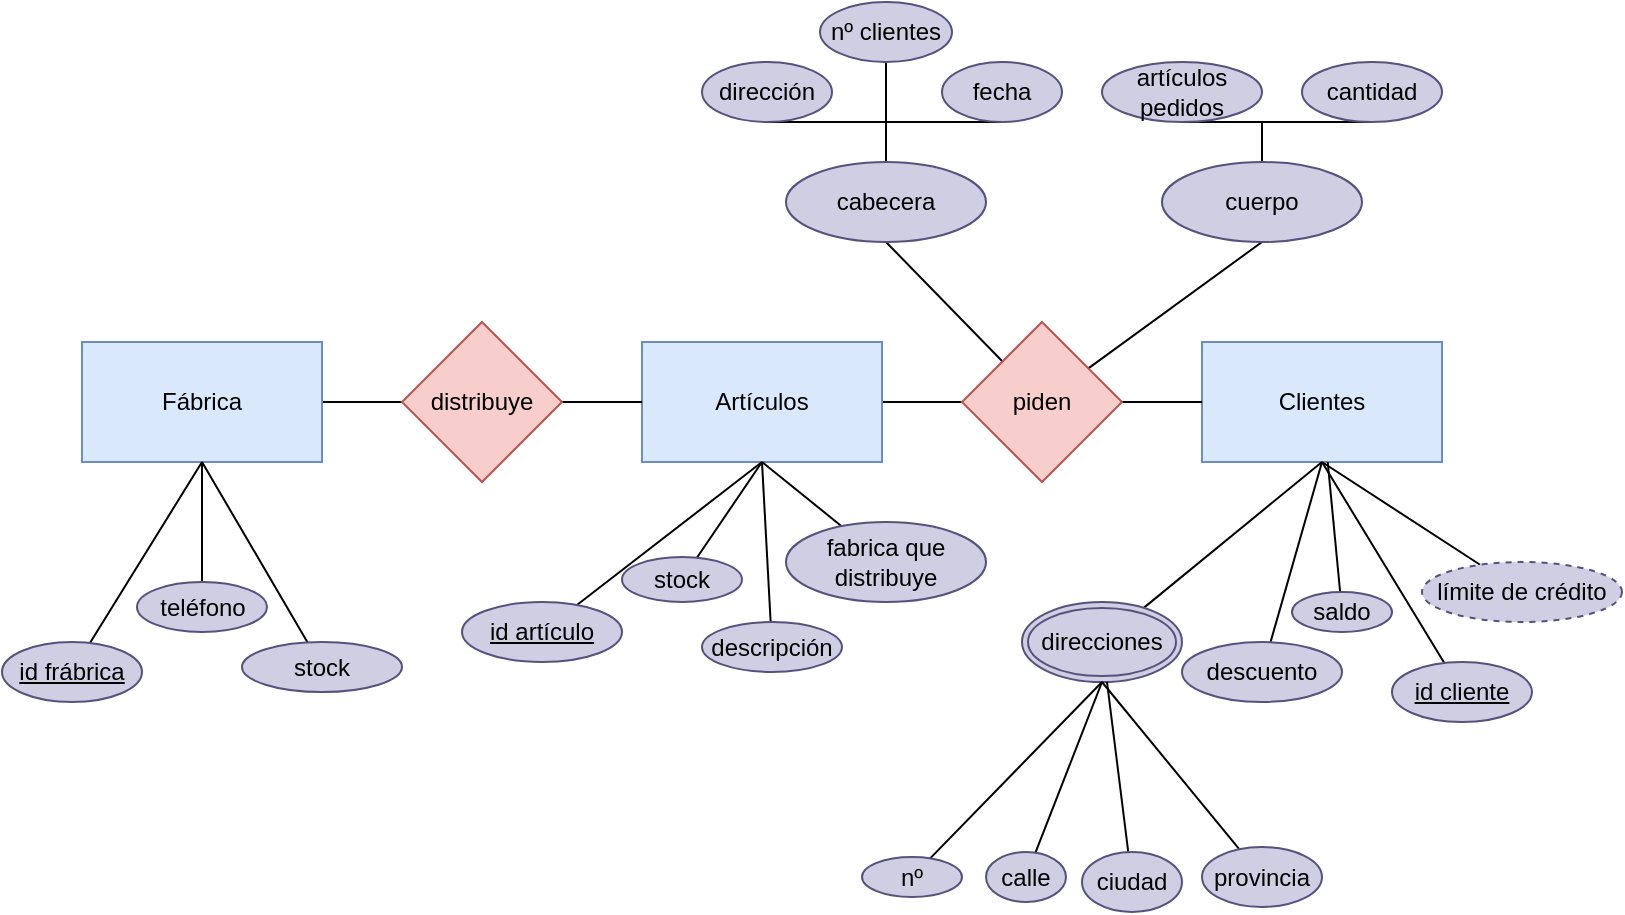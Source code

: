 <mxfile version="21.8.2" type="github">
  <diagram name="Página-1" id="yfjVUfVhYDTBQP2p-WS-">
    <mxGraphModel dx="1434" dy="795" grid="1" gridSize="10" guides="1" tooltips="1" connect="1" arrows="1" fold="1" page="1" pageScale="1" pageWidth="827" pageHeight="1169" math="0" shadow="0">
      <root>
        <mxCell id="0" />
        <mxCell id="1" parent="0" />
        <mxCell id="J2o_EKZ6XAtiYw6EOFnJ-2" value="Clientes" style="rounded=0;whiteSpace=wrap;html=1;fillColor=#dae8fc;strokeColor=#6c8ebf;" parent="1" vertex="1">
          <mxGeometry x="610" y="350" width="120" height="60" as="geometry" />
        </mxCell>
        <mxCell id="JbTzUuTjuzgJWXISu5Y3-2" style="edgeStyle=orthogonalEdgeStyle;rounded=0;orthogonalLoop=1;jettySize=auto;html=1;entryX=0;entryY=0.5;entryDx=0;entryDy=0;endArrow=none;endFill=0;" edge="1" parent="1" source="J2o_EKZ6XAtiYw6EOFnJ-3" target="JbTzUuTjuzgJWXISu5Y3-1">
          <mxGeometry relative="1" as="geometry" />
        </mxCell>
        <mxCell id="J2o_EKZ6XAtiYw6EOFnJ-3" value="Artículos" style="rounded=0;whiteSpace=wrap;html=1;fillColor=#dae8fc;strokeColor=#6c8ebf;" parent="1" vertex="1">
          <mxGeometry x="330" y="350" width="120" height="60" as="geometry" />
        </mxCell>
        <mxCell id="JbTzUuTjuzgJWXISu5Y3-4" style="edgeStyle=orthogonalEdgeStyle;rounded=0;orthogonalLoop=1;jettySize=auto;html=1;endArrow=none;endFill=0;" edge="1" parent="1" source="J2o_EKZ6XAtiYw6EOFnJ-5" target="J2o_EKZ6XAtiYw6EOFnJ-18">
          <mxGeometry relative="1" as="geometry" />
        </mxCell>
        <mxCell id="J2o_EKZ6XAtiYw6EOFnJ-5" value="Fábrica" style="rounded=0;whiteSpace=wrap;html=1;fillColor=#dae8fc;strokeColor=#6c8ebf;" parent="1" vertex="1">
          <mxGeometry x="50" y="350" width="120" height="60" as="geometry" />
        </mxCell>
        <mxCell id="J2o_EKZ6XAtiYw6EOFnJ-6" style="edgeStyle=orthogonalEdgeStyle;rounded=0;orthogonalLoop=1;jettySize=auto;html=1;exitX=0.5;exitY=1;exitDx=0;exitDy=0;" parent="1" edge="1">
          <mxGeometry relative="1" as="geometry">
            <mxPoint x="414" y="410" as="sourcePoint" />
            <mxPoint x="414" y="410" as="targetPoint" />
          </mxGeometry>
        </mxCell>
        <mxCell id="JbTzUuTjuzgJWXISu5Y3-5" style="edgeStyle=orthogonalEdgeStyle;rounded=0;orthogonalLoop=1;jettySize=auto;html=1;endArrow=none;endFill=0;" edge="1" parent="1" source="J2o_EKZ6XAtiYw6EOFnJ-18" target="J2o_EKZ6XAtiYw6EOFnJ-3">
          <mxGeometry relative="1" as="geometry" />
        </mxCell>
        <mxCell id="J2o_EKZ6XAtiYw6EOFnJ-18" value="distribuye" style="rhombus;whiteSpace=wrap;html=1;fillColor=#f8cecc;strokeColor=#b85450;" parent="1" vertex="1">
          <mxGeometry x="210" y="340" width="80" height="80" as="geometry" />
        </mxCell>
        <mxCell id="JbTzUuTjuzgJWXISu5Y3-3" style="edgeStyle=orthogonalEdgeStyle;rounded=0;orthogonalLoop=1;jettySize=auto;html=1;endArrow=none;endFill=0;" edge="1" parent="1" source="JbTzUuTjuzgJWXISu5Y3-1" target="J2o_EKZ6XAtiYw6EOFnJ-2">
          <mxGeometry relative="1" as="geometry" />
        </mxCell>
        <mxCell id="JbTzUuTjuzgJWXISu5Y3-56" style="rounded=0;orthogonalLoop=1;jettySize=auto;html=1;entryX=0.5;entryY=1;entryDx=0;entryDy=0;endArrow=none;endFill=0;" edge="1" parent="1" source="JbTzUuTjuzgJWXISu5Y3-1" target="JbTzUuTjuzgJWXISu5Y3-43">
          <mxGeometry relative="1" as="geometry" />
        </mxCell>
        <mxCell id="JbTzUuTjuzgJWXISu5Y3-58" style="rounded=0;orthogonalLoop=1;jettySize=auto;html=1;entryX=0.5;entryY=1;entryDx=0;entryDy=0;endArrow=none;endFill=0;" edge="1" parent="1" source="JbTzUuTjuzgJWXISu5Y3-1" target="JbTzUuTjuzgJWXISu5Y3-45">
          <mxGeometry relative="1" as="geometry" />
        </mxCell>
        <mxCell id="JbTzUuTjuzgJWXISu5Y3-1" value="piden" style="rhombus;whiteSpace=wrap;html=1;fillColor=#f8cecc;strokeColor=#b85450;" vertex="1" parent="1">
          <mxGeometry x="490" y="340" width="80" height="80" as="geometry" />
        </mxCell>
        <mxCell id="JbTzUuTjuzgJWXISu5Y3-21" style="rounded=0;orthogonalLoop=1;jettySize=auto;html=1;entryX=0.5;entryY=1;entryDx=0;entryDy=0;endArrow=none;endFill=0;" edge="1" parent="1" source="JbTzUuTjuzgJWXISu5Y3-6" target="J2o_EKZ6XAtiYw6EOFnJ-2">
          <mxGeometry relative="1" as="geometry" />
        </mxCell>
        <mxCell id="JbTzUuTjuzgJWXISu5Y3-6" value="descuento" style="ellipse;whiteSpace=wrap;html=1;align=center;fillColor=#d0cee2;strokeColor=#56517e;" vertex="1" parent="1">
          <mxGeometry x="600" y="500" width="80" height="30" as="geometry" />
        </mxCell>
        <mxCell id="JbTzUuTjuzgJWXISu5Y3-24" style="rounded=0;orthogonalLoop=1;jettySize=auto;html=1;entryX=0.5;entryY=1;entryDx=0;entryDy=0;endArrow=none;endFill=0;" edge="1" parent="1" source="JbTzUuTjuzgJWXISu5Y3-7" target="J2o_EKZ6XAtiYw6EOFnJ-2">
          <mxGeometry relative="1" as="geometry" />
        </mxCell>
        <mxCell id="JbTzUuTjuzgJWXISu5Y3-7" value="id cliente" style="ellipse;whiteSpace=wrap;html=1;align=center;fontStyle=4;fillColor=#d0cee2;strokeColor=#56517e;" vertex="1" parent="1">
          <mxGeometry x="705" y="510" width="70" height="30" as="geometry" />
        </mxCell>
        <mxCell id="JbTzUuTjuzgJWXISu5Y3-20" style="rounded=0;orthogonalLoop=1;jettySize=auto;html=1;entryX=0.5;entryY=1;entryDx=0;entryDy=0;endArrow=none;endFill=0;" edge="1" parent="1" source="JbTzUuTjuzgJWXISu5Y3-8" target="J2o_EKZ6XAtiYw6EOFnJ-2">
          <mxGeometry relative="1" as="geometry" />
        </mxCell>
        <mxCell id="JbTzUuTjuzgJWXISu5Y3-8" value="direcciones " style="ellipse;shape=doubleEllipse;margin=3;whiteSpace=wrap;html=1;align=center;fillColor=#d0cee2;strokeColor=#56517e;" vertex="1" parent="1">
          <mxGeometry x="520" y="480" width="80" height="40" as="geometry" />
        </mxCell>
        <mxCell id="JbTzUuTjuzgJWXISu5Y3-22" style="rounded=0;orthogonalLoop=1;jettySize=auto;html=1;endArrow=none;endFill=0;" edge="1" parent="1" source="JbTzUuTjuzgJWXISu5Y3-9" target="J2o_EKZ6XAtiYw6EOFnJ-2">
          <mxGeometry relative="1" as="geometry" />
        </mxCell>
        <mxCell id="JbTzUuTjuzgJWXISu5Y3-9" value="saldo" style="ellipse;whiteSpace=wrap;html=1;align=center;fillColor=#d0cee2;strokeColor=#56517e;" vertex="1" parent="1">
          <mxGeometry x="655" y="475" width="50" height="20" as="geometry" />
        </mxCell>
        <mxCell id="JbTzUuTjuzgJWXISu5Y3-25" style="rounded=0;orthogonalLoop=1;jettySize=auto;html=1;entryX=0.5;entryY=1;entryDx=0;entryDy=0;endArrow=none;endFill=0;" edge="1" parent="1" source="JbTzUuTjuzgJWXISu5Y3-11" target="J2o_EKZ6XAtiYw6EOFnJ-3">
          <mxGeometry relative="1" as="geometry" />
        </mxCell>
        <mxCell id="JbTzUuTjuzgJWXISu5Y3-11" value="id artículo" style="ellipse;whiteSpace=wrap;html=1;align=center;fontStyle=4;fillColor=#d0cee2;strokeColor=#56517e;" vertex="1" parent="1">
          <mxGeometry x="240" y="480" width="80" height="30" as="geometry" />
        </mxCell>
        <mxCell id="JbTzUuTjuzgJWXISu5Y3-23" style="rounded=0;orthogonalLoop=1;jettySize=auto;html=1;endArrow=none;endFill=0;entryX=0.5;entryY=1;entryDx=0;entryDy=0;" edge="1" parent="1" source="JbTzUuTjuzgJWXISu5Y3-12" target="J2o_EKZ6XAtiYw6EOFnJ-2">
          <mxGeometry relative="1" as="geometry" />
        </mxCell>
        <mxCell id="JbTzUuTjuzgJWXISu5Y3-12" value="límite de crédito" style="ellipse;whiteSpace=wrap;html=1;align=center;dashed=1;fillColor=#d0cee2;strokeColor=#56517e;" vertex="1" parent="1">
          <mxGeometry x="720" y="460" width="100" height="30" as="geometry" />
        </mxCell>
        <mxCell id="JbTzUuTjuzgJWXISu5Y3-28" style="rounded=0;orthogonalLoop=1;jettySize=auto;html=1;endArrow=none;endFill=0;" edge="1" parent="1" source="JbTzUuTjuzgJWXISu5Y3-13">
          <mxGeometry relative="1" as="geometry">
            <mxPoint x="390" y="410" as="targetPoint" />
          </mxGeometry>
        </mxCell>
        <mxCell id="JbTzUuTjuzgJWXISu5Y3-13" value="descripción" style="ellipse;whiteSpace=wrap;html=1;align=center;fillColor=#d0cee2;strokeColor=#56517e;" vertex="1" parent="1">
          <mxGeometry x="360" y="490" width="70" height="25" as="geometry" />
        </mxCell>
        <mxCell id="JbTzUuTjuzgJWXISu5Y3-26" style="rounded=0;orthogonalLoop=1;jettySize=auto;html=1;entryX=0.5;entryY=1;entryDx=0;entryDy=0;endArrow=none;endFill=0;" edge="1" parent="1" source="JbTzUuTjuzgJWXISu5Y3-14" target="J2o_EKZ6XAtiYw6EOFnJ-3">
          <mxGeometry relative="1" as="geometry" />
        </mxCell>
        <mxCell id="JbTzUuTjuzgJWXISu5Y3-14" value="stock" style="ellipse;whiteSpace=wrap;html=1;align=center;fillColor=#d0cee2;strokeColor=#56517e;" vertex="1" parent="1">
          <mxGeometry x="320" y="457.5" width="60" height="22.5" as="geometry" />
        </mxCell>
        <mxCell id="JbTzUuTjuzgJWXISu5Y3-27" style="rounded=0;orthogonalLoop=1;jettySize=auto;html=1;entryX=0.5;entryY=1;entryDx=0;entryDy=0;endArrow=none;endFill=0;" edge="1" parent="1" source="JbTzUuTjuzgJWXISu5Y3-15" target="J2o_EKZ6XAtiYw6EOFnJ-3">
          <mxGeometry relative="1" as="geometry" />
        </mxCell>
        <mxCell id="JbTzUuTjuzgJWXISu5Y3-15" value="fabrica que distribuye" style="ellipse;whiteSpace=wrap;html=1;align=center;fillColor=#d0cee2;strokeColor=#56517e;" vertex="1" parent="1">
          <mxGeometry x="402" y="440" width="100" height="40" as="geometry" />
        </mxCell>
        <mxCell id="JbTzUuTjuzgJWXISu5Y3-31" style="rounded=0;orthogonalLoop=1;jettySize=auto;html=1;entryX=0.5;entryY=1;entryDx=0;entryDy=0;endArrow=none;endFill=0;" edge="1" parent="1" source="JbTzUuTjuzgJWXISu5Y3-16" target="J2o_EKZ6XAtiYw6EOFnJ-5">
          <mxGeometry relative="1" as="geometry" />
        </mxCell>
        <mxCell id="JbTzUuTjuzgJWXISu5Y3-16" value="id frábrica" style="ellipse;whiteSpace=wrap;html=1;align=center;fontStyle=4;fillColor=#d0cee2;strokeColor=#56517e;" vertex="1" parent="1">
          <mxGeometry x="10" y="500" width="70" height="30" as="geometry" />
        </mxCell>
        <mxCell id="JbTzUuTjuzgJWXISu5Y3-32" style="rounded=0;orthogonalLoop=1;jettySize=auto;html=1;entryX=0.5;entryY=1;entryDx=0;entryDy=0;endArrow=none;endFill=0;" edge="1" parent="1" source="JbTzUuTjuzgJWXISu5Y3-17" target="J2o_EKZ6XAtiYw6EOFnJ-5">
          <mxGeometry relative="1" as="geometry" />
        </mxCell>
        <mxCell id="JbTzUuTjuzgJWXISu5Y3-17" value="teléfono" style="ellipse;whiteSpace=wrap;html=1;align=center;fillColor=#d0cee2;strokeColor=#56517e;" vertex="1" parent="1">
          <mxGeometry x="77.5" y="470" width="65" height="25" as="geometry" />
        </mxCell>
        <mxCell id="JbTzUuTjuzgJWXISu5Y3-30" style="rounded=0;orthogonalLoop=1;jettySize=auto;html=1;entryX=0.5;entryY=1;entryDx=0;entryDy=0;endArrow=none;endFill=0;" edge="1" parent="1" source="JbTzUuTjuzgJWXISu5Y3-19" target="J2o_EKZ6XAtiYw6EOFnJ-5">
          <mxGeometry relative="1" as="geometry" />
        </mxCell>
        <mxCell id="JbTzUuTjuzgJWXISu5Y3-19" value="stock" style="ellipse;whiteSpace=wrap;html=1;align=center;fillColor=#d0cee2;strokeColor=#56517e;" vertex="1" parent="1">
          <mxGeometry x="130" y="500" width="80" height="25" as="geometry" />
        </mxCell>
        <mxCell id="JbTzUuTjuzgJWXISu5Y3-39" style="rounded=0;orthogonalLoop=1;jettySize=auto;html=1;endArrow=none;endFill=0;" edge="1" parent="1" source="JbTzUuTjuzgJWXISu5Y3-34">
          <mxGeometry relative="1" as="geometry">
            <mxPoint x="560" y="520" as="targetPoint" />
          </mxGeometry>
        </mxCell>
        <mxCell id="JbTzUuTjuzgJWXISu5Y3-34" value="calle" style="ellipse;whiteSpace=wrap;html=1;align=center;fillColor=#d0cee2;strokeColor=#56517e;" vertex="1" parent="1">
          <mxGeometry x="502" y="605" width="40" height="25" as="geometry" />
        </mxCell>
        <mxCell id="JbTzUuTjuzgJWXISu5Y3-40" style="rounded=0;orthogonalLoop=1;jettySize=auto;html=1;endArrow=none;endFill=0;" edge="1" parent="1" source="JbTzUuTjuzgJWXISu5Y3-35" target="JbTzUuTjuzgJWXISu5Y3-8">
          <mxGeometry relative="1" as="geometry" />
        </mxCell>
        <mxCell id="JbTzUuTjuzgJWXISu5Y3-35" value="ciudad" style="ellipse;whiteSpace=wrap;html=1;align=center;fillColor=#d0cee2;strokeColor=#56517e;" vertex="1" parent="1">
          <mxGeometry x="550" y="605" width="50" height="30" as="geometry" />
        </mxCell>
        <mxCell id="JbTzUuTjuzgJWXISu5Y3-41" style="rounded=0;orthogonalLoop=1;jettySize=auto;html=1;entryX=0.5;entryY=1;entryDx=0;entryDy=0;endArrow=none;endFill=0;" edge="1" parent="1" source="JbTzUuTjuzgJWXISu5Y3-36" target="JbTzUuTjuzgJWXISu5Y3-8">
          <mxGeometry relative="1" as="geometry" />
        </mxCell>
        <mxCell id="JbTzUuTjuzgJWXISu5Y3-36" value="provincia" style="ellipse;whiteSpace=wrap;html=1;align=center;fillColor=#d0cee2;strokeColor=#56517e;" vertex="1" parent="1">
          <mxGeometry x="610" y="602.5" width="60" height="30" as="geometry" />
        </mxCell>
        <mxCell id="JbTzUuTjuzgJWXISu5Y3-38" style="rounded=0;orthogonalLoop=1;jettySize=auto;html=1;entryX=0.5;entryY=1;entryDx=0;entryDy=0;endArrow=none;endFill=0;" edge="1" parent="1" source="JbTzUuTjuzgJWXISu5Y3-37" target="JbTzUuTjuzgJWXISu5Y3-8">
          <mxGeometry relative="1" as="geometry" />
        </mxCell>
        <mxCell id="JbTzUuTjuzgJWXISu5Y3-37" value="nº" style="ellipse;whiteSpace=wrap;html=1;align=center;fillColor=#d0cee2;strokeColor=#56517e;" vertex="1" parent="1">
          <mxGeometry x="440" y="607.5" width="50" height="20" as="geometry" />
        </mxCell>
        <mxCell id="JbTzUuTjuzgJWXISu5Y3-51" style="edgeStyle=orthogonalEdgeStyle;rounded=0;orthogonalLoop=1;jettySize=auto;html=1;entryX=0.5;entryY=1;entryDx=0;entryDy=0;endArrow=none;endFill=0;" edge="1" parent="1" source="JbTzUuTjuzgJWXISu5Y3-43" target="JbTzUuTjuzgJWXISu5Y3-46">
          <mxGeometry relative="1" as="geometry" />
        </mxCell>
        <mxCell id="JbTzUuTjuzgJWXISu5Y3-52" style="edgeStyle=orthogonalEdgeStyle;rounded=0;orthogonalLoop=1;jettySize=auto;html=1;entryX=0.5;entryY=1;entryDx=0;entryDy=0;endArrow=none;endFill=0;" edge="1" parent="1" source="JbTzUuTjuzgJWXISu5Y3-43" target="JbTzUuTjuzgJWXISu5Y3-48">
          <mxGeometry relative="1" as="geometry" />
        </mxCell>
        <mxCell id="JbTzUuTjuzgJWXISu5Y3-53" style="edgeStyle=orthogonalEdgeStyle;rounded=0;orthogonalLoop=1;jettySize=auto;html=1;endArrow=none;endFill=0;" edge="1" parent="1" source="JbTzUuTjuzgJWXISu5Y3-43" target="JbTzUuTjuzgJWXISu5Y3-47">
          <mxGeometry relative="1" as="geometry" />
        </mxCell>
        <mxCell id="JbTzUuTjuzgJWXISu5Y3-43" value="cabecera" style="ellipse;whiteSpace=wrap;html=1;align=center;fillColor=#d0cee2;strokeColor=#56517e;" vertex="1" parent="1">
          <mxGeometry x="402" y="260" width="100" height="40" as="geometry" />
        </mxCell>
        <mxCell id="JbTzUuTjuzgJWXISu5Y3-54" style="edgeStyle=orthogonalEdgeStyle;rounded=0;orthogonalLoop=1;jettySize=auto;html=1;entryX=0.5;entryY=1;entryDx=0;entryDy=0;endArrow=none;endFill=0;" edge="1" parent="1" source="JbTzUuTjuzgJWXISu5Y3-45" target="JbTzUuTjuzgJWXISu5Y3-49">
          <mxGeometry relative="1" as="geometry" />
        </mxCell>
        <mxCell id="JbTzUuTjuzgJWXISu5Y3-55" style="edgeStyle=orthogonalEdgeStyle;rounded=0;orthogonalLoop=1;jettySize=auto;html=1;entryX=0.5;entryY=1;entryDx=0;entryDy=0;endArrow=none;endFill=0;" edge="1" parent="1" source="JbTzUuTjuzgJWXISu5Y3-45" target="JbTzUuTjuzgJWXISu5Y3-50">
          <mxGeometry relative="1" as="geometry" />
        </mxCell>
        <mxCell id="JbTzUuTjuzgJWXISu5Y3-45" value="cuerpo" style="ellipse;whiteSpace=wrap;html=1;align=center;fillColor=#d0cee2;strokeColor=#56517e;" vertex="1" parent="1">
          <mxGeometry x="590" y="260" width="100" height="40" as="geometry" />
        </mxCell>
        <mxCell id="JbTzUuTjuzgJWXISu5Y3-46" value="nº clientes" style="ellipse;whiteSpace=wrap;html=1;align=center;fillColor=#d0cee2;strokeColor=#56517e;" vertex="1" parent="1">
          <mxGeometry x="419" y="180" width="66" height="30" as="geometry" />
        </mxCell>
        <mxCell id="JbTzUuTjuzgJWXISu5Y3-47" value="dirección" style="ellipse;whiteSpace=wrap;html=1;align=center;fillColor=#d0cee2;strokeColor=#56517e;" vertex="1" parent="1">
          <mxGeometry x="360" y="210" width="65" height="30" as="geometry" />
        </mxCell>
        <mxCell id="JbTzUuTjuzgJWXISu5Y3-48" value="fecha" style="ellipse;whiteSpace=wrap;html=1;align=center;fillColor=#d0cee2;strokeColor=#56517e;" vertex="1" parent="1">
          <mxGeometry x="480" y="210" width="60" height="30" as="geometry" />
        </mxCell>
        <mxCell id="JbTzUuTjuzgJWXISu5Y3-49" value="artículos pedidos" style="ellipse;whiteSpace=wrap;html=1;align=center;fillColor=#d0cee2;strokeColor=#56517e;" vertex="1" parent="1">
          <mxGeometry x="560" y="210" width="80" height="30" as="geometry" />
        </mxCell>
        <mxCell id="JbTzUuTjuzgJWXISu5Y3-50" value="cantidad" style="ellipse;whiteSpace=wrap;html=1;align=center;fillColor=#d0cee2;strokeColor=#56517e;" vertex="1" parent="1">
          <mxGeometry x="660" y="210" width="70" height="30" as="geometry" />
        </mxCell>
      </root>
    </mxGraphModel>
  </diagram>
</mxfile>
